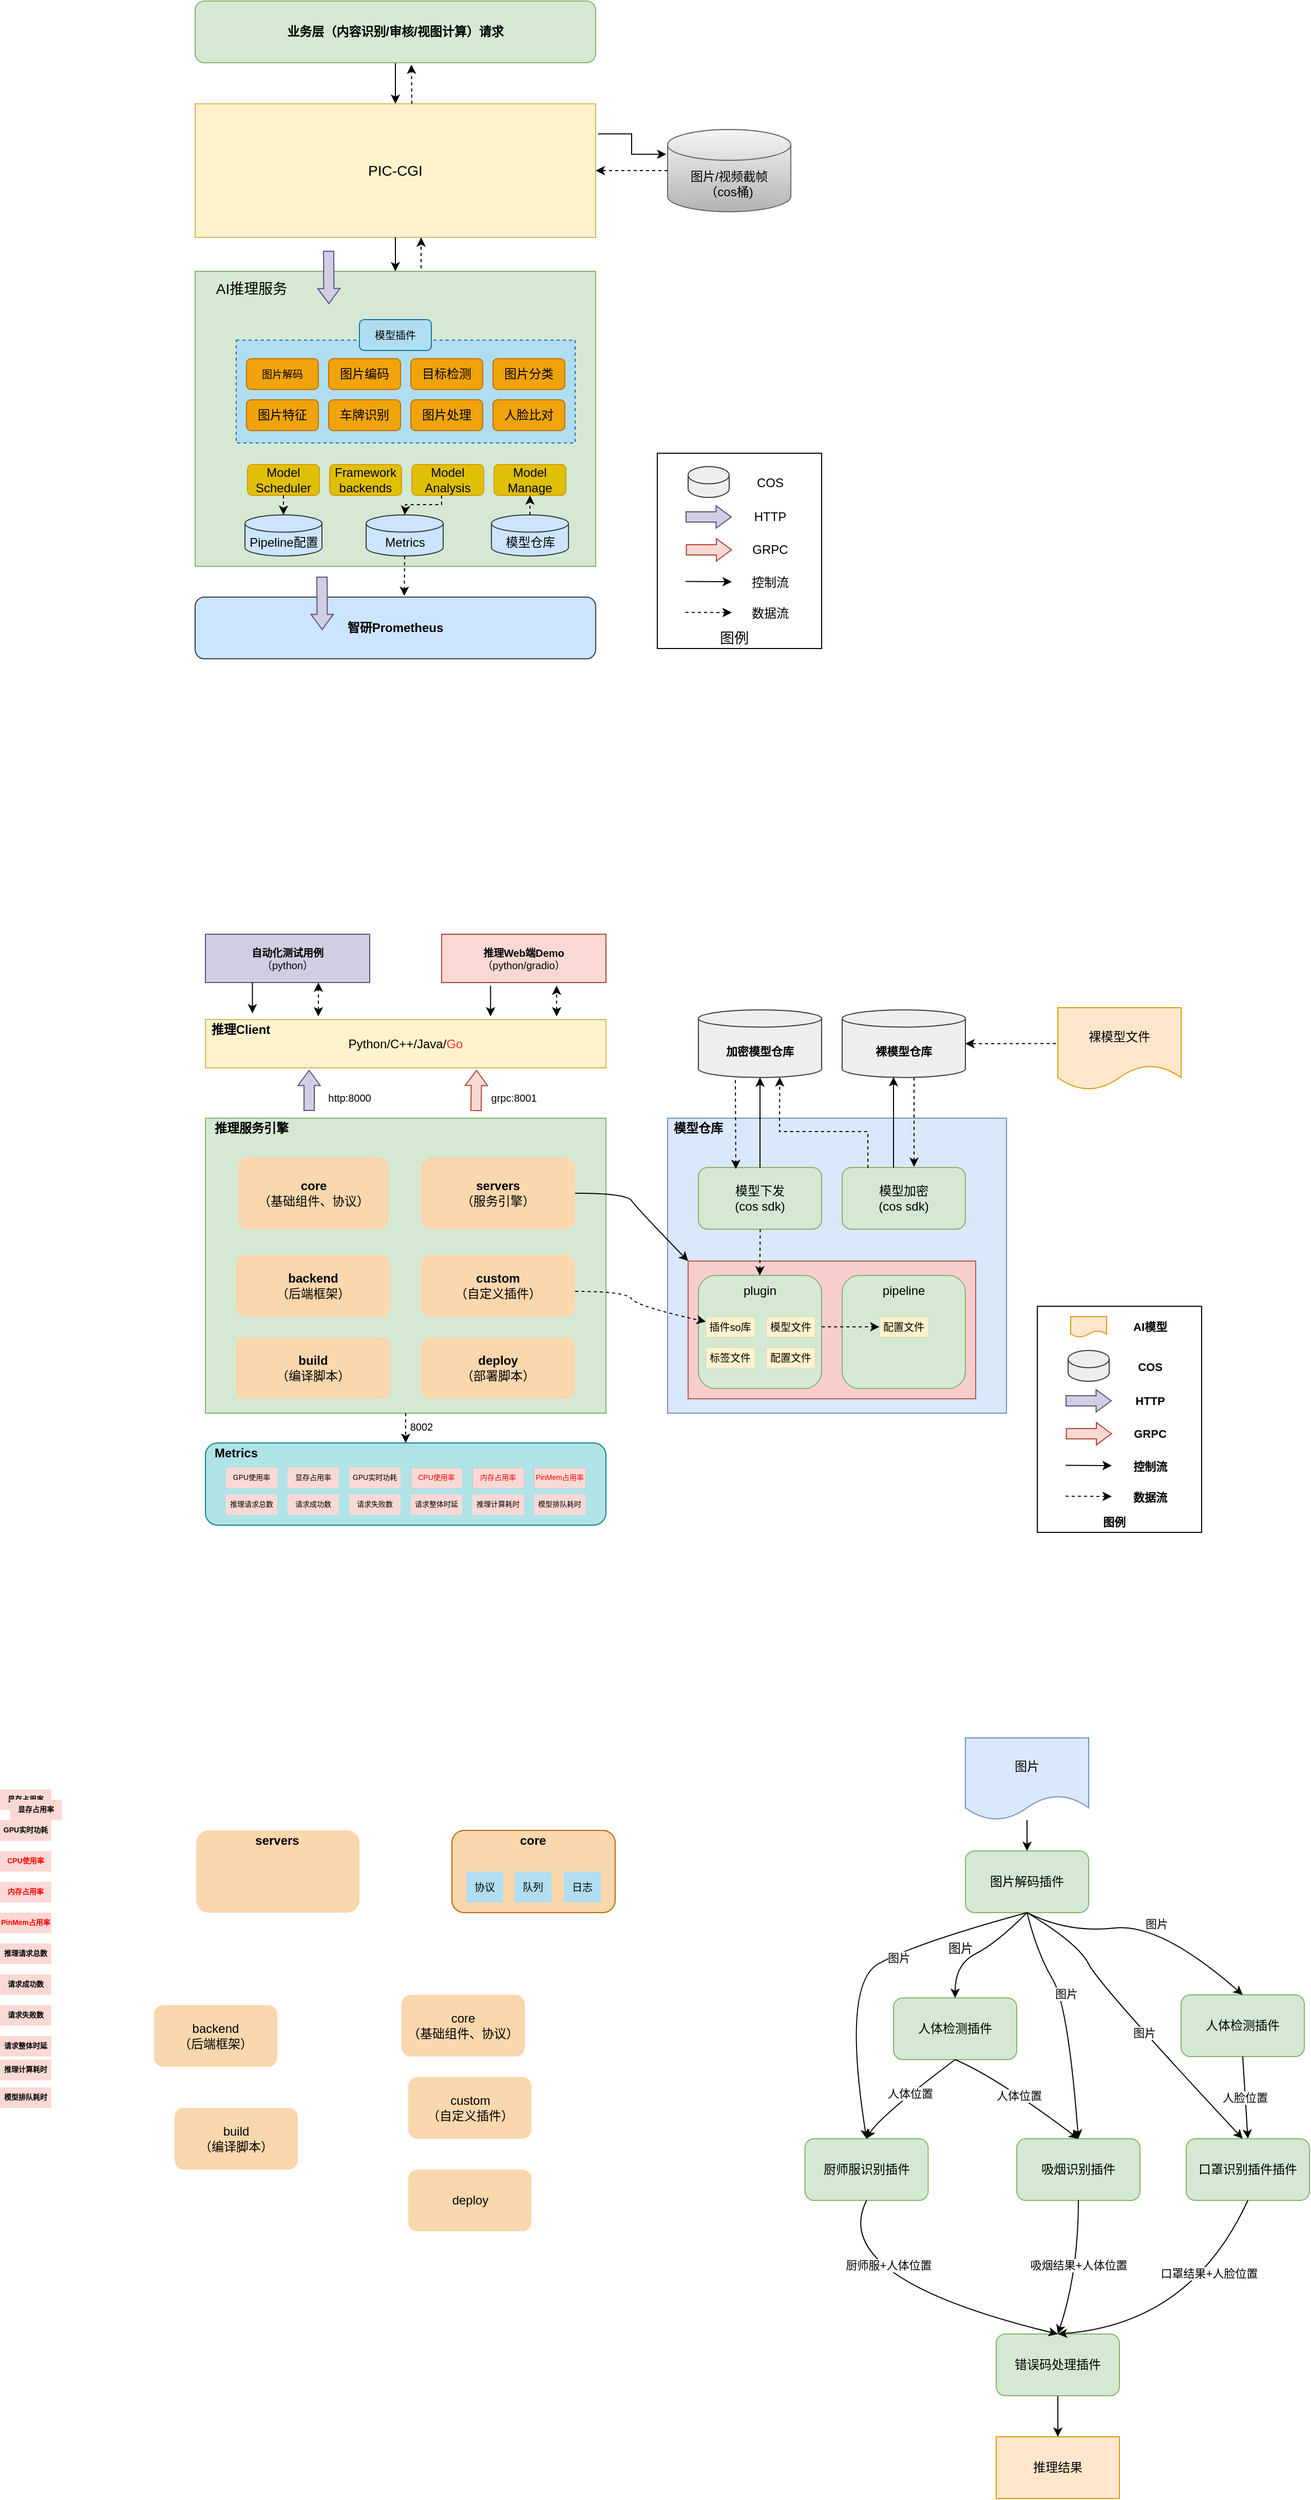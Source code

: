 <mxfile version="26.0.11">
  <diagram id="yvUyb9_Yjom-hSUSaHzK" name="Page-1">
    <mxGraphModel dx="1728" dy="954" grid="1" gridSize="10" guides="1" tooltips="1" connect="1" arrows="1" fold="1" page="1" pageScale="1" pageWidth="850" pageHeight="1100" math="0" shadow="0">
      <root>
        <mxCell id="0" />
        <mxCell id="1" parent="0" />
        <mxCell id="vIj0ayznzQ2Hyw27erG9-20" value="" style="rounded=0;whiteSpace=wrap;html=1;fillColor=#dae8fc;strokeColor=#6c8ebf;" vertex="1" parent="1">
          <mxGeometry x="650" y="1377" width="330" height="287" as="geometry" />
        </mxCell>
        <mxCell id="vIj0ayznzQ2Hyw27erG9-158" value="" style="rounded=0;whiteSpace=wrap;html=1;fillColor=#f8cecc;strokeColor=#b85450;" vertex="1" parent="1">
          <mxGeometry x="670" y="1516" width="280" height="134" as="geometry" />
        </mxCell>
        <mxCell id="qv2Fv-azI1-X_JU1ZbXW-3" value="" style="edgeStyle=orthogonalEdgeStyle;rounded=0;orthogonalLoop=1;jettySize=auto;html=1;" parent="1" source="qv2Fv-azI1-X_JU1ZbXW-1" target="qv2Fv-azI1-X_JU1ZbXW-2" edge="1">
          <mxGeometry relative="1" as="geometry" />
        </mxCell>
        <mxCell id="qv2Fv-azI1-X_JU1ZbXW-1" value="&lt;b&gt;业务层（内容识别/审核/视图计算）请求&lt;/b&gt;" style="rounded=1;whiteSpace=wrap;html=1;fillColor=#d5e8d4;strokeColor=#82b366;" parent="1" vertex="1">
          <mxGeometry x="190" y="290" width="390" height="60" as="geometry" />
        </mxCell>
        <mxCell id="qv2Fv-azI1-X_JU1ZbXW-2" value="&lt;font style=&quot;font-size: 14px;&quot;&gt;PIC-CGI&lt;/font&gt;" style="rounded=0;whiteSpace=wrap;html=1;fillColor=#fff2cc;strokeColor=#d6b656;gradientColor=none;" parent="1" vertex="1">
          <mxGeometry x="190" y="390" width="390" height="130" as="geometry" />
        </mxCell>
        <mxCell id="qv2Fv-azI1-X_JU1ZbXW-4" value="图片/视频截帧&lt;br&gt;（cos桶)" style="shape=cylinder3;whiteSpace=wrap;html=1;boundedLbl=1;backgroundOutline=1;size=15;fillColor=#f5f5f5;strokeColor=#666666;gradientColor=#b3b3b3;" parent="1" vertex="1">
          <mxGeometry x="650" y="415" width="120" height="80" as="geometry" />
        </mxCell>
        <mxCell id="qv2Fv-azI1-X_JU1ZbXW-6" style="edgeStyle=orthogonalEdgeStyle;rounded=0;orthogonalLoop=1;jettySize=auto;html=1;entryX=1;entryY=0.5;entryDx=0;entryDy=0;exitX=0;exitY=0.5;exitDx=0;exitDy=0;exitPerimeter=0;dashed=1;" parent="1" source="qv2Fv-azI1-X_JU1ZbXW-4" target="qv2Fv-azI1-X_JU1ZbXW-2" edge="1">
          <mxGeometry relative="1" as="geometry">
            <mxPoint x="664" y="360" as="sourcePoint" />
          </mxGeometry>
        </mxCell>
        <mxCell id="qv2Fv-azI1-X_JU1ZbXW-7" value="" style="rounded=0;whiteSpace=wrap;html=1;fillColor=#d5e8d4;strokeColor=#82b366;" parent="1" vertex="1">
          <mxGeometry x="190" y="553" width="390" height="287" as="geometry" />
        </mxCell>
        <mxCell id="qv2Fv-azI1-X_JU1ZbXW-8" value="&lt;font style=&quot;font-size: 14px;&quot;&gt;AI推理服务&lt;/font&gt;" style="text;strokeColor=none;align=center;fillColor=none;html=1;verticalAlign=middle;whiteSpace=wrap;rounded=0;" parent="1" vertex="1">
          <mxGeometry x="200" y="550" width="90" height="40" as="geometry" />
        </mxCell>
        <mxCell id="qv2Fv-azI1-X_JU1ZbXW-9" value="" style="rounded=0;whiteSpace=wrap;html=1;fillColor=#b1ddf0;strokeColor=#10739e;dashed=1;" parent="1" vertex="1">
          <mxGeometry x="230" y="620" width="330" height="100" as="geometry" />
        </mxCell>
        <mxCell id="qv2Fv-azI1-X_JU1ZbXW-10" value="&lt;font style=&quot;font-size: 10px;&quot;&gt;图片解码&lt;/font&gt;" style="rounded=1;whiteSpace=wrap;html=1;fillColor=#f0a30a;strokeColor=#BD7000;fontColor=#000000;" parent="1" vertex="1">
          <mxGeometry x="240" y="638" width="70" height="30" as="geometry" />
        </mxCell>
        <mxCell id="qv2Fv-azI1-X_JU1ZbXW-12" value="图片编码" style="rounded=1;whiteSpace=wrap;html=1;fillColor=#f0a30a;strokeColor=#BD7000;fontColor=#000000;" parent="1" vertex="1">
          <mxGeometry x="320" y="638" width="70" height="30" as="geometry" />
        </mxCell>
        <mxCell id="qv2Fv-azI1-X_JU1ZbXW-13" value="目标检测" style="rounded=1;whiteSpace=wrap;html=1;fillColor=#f0a30a;strokeColor=#BD7000;fontColor=#000000;" parent="1" vertex="1">
          <mxGeometry x="400" y="638" width="70" height="30" as="geometry" />
        </mxCell>
        <mxCell id="qv2Fv-azI1-X_JU1ZbXW-14" value="图片分类" style="rounded=1;whiteSpace=wrap;html=1;fillColor=#f0a30a;strokeColor=#BD7000;fontColor=#000000;" parent="1" vertex="1">
          <mxGeometry x="480" y="638" width="70" height="30" as="geometry" />
        </mxCell>
        <mxCell id="qv2Fv-azI1-X_JU1ZbXW-15" value="图片特征" style="rounded=1;whiteSpace=wrap;html=1;fillColor=#f0a30a;strokeColor=#BD7000;fontColor=#000000;" parent="1" vertex="1">
          <mxGeometry x="240" y="678" width="70" height="30" as="geometry" />
        </mxCell>
        <mxCell id="qv2Fv-azI1-X_JU1ZbXW-16" value="车牌识别" style="rounded=1;whiteSpace=wrap;html=1;fillColor=#f0a30a;strokeColor=#BD7000;fontColor=#000000;" parent="1" vertex="1">
          <mxGeometry x="320" y="678" width="70" height="30" as="geometry" />
        </mxCell>
        <mxCell id="qv2Fv-azI1-X_JU1ZbXW-17" value="图片处理" style="rounded=1;whiteSpace=wrap;html=1;fillColor=#f0a30a;strokeColor=#BD7000;fontColor=#000000;" parent="1" vertex="1">
          <mxGeometry x="400" y="678" width="70" height="30" as="geometry" />
        </mxCell>
        <mxCell id="qv2Fv-azI1-X_JU1ZbXW-18" value="人脸比对" style="rounded=1;whiteSpace=wrap;html=1;fillColor=#f0a30a;strokeColor=#BD7000;fontColor=#000000;" parent="1" vertex="1">
          <mxGeometry x="480" y="678" width="70" height="30" as="geometry" />
        </mxCell>
        <mxCell id="qv2Fv-azI1-X_JU1ZbXW-19" value="&lt;font style=&quot;font-size: 10px;&quot;&gt;模型插件&lt;/font&gt;" style="rounded=1;whiteSpace=wrap;html=1;fillColor=#b1ddf0;strokeColor=#10739e;" parent="1" vertex="1">
          <mxGeometry x="350" y="600" width="70" height="30" as="geometry" />
        </mxCell>
        <mxCell id="qv2Fv-azI1-X_JU1ZbXW-20" value="Model&lt;br&gt;Scheduler" style="rounded=1;whiteSpace=wrap;html=1;fillColor=#DFC006;strokeColor=#d79b00;gradientColor=none;" parent="1" vertex="1">
          <mxGeometry x="241" y="741" width="70" height="30" as="geometry" />
        </mxCell>
        <mxCell id="qv2Fv-azI1-X_JU1ZbXW-22" value="" style="edgeStyle=orthogonalEdgeStyle;rounded=0;orthogonalLoop=1;jettySize=auto;html=1;entryX=0.5;entryY=0;entryDx=0;entryDy=0;exitX=0.5;exitY=1;exitDx=0;exitDy=0;" parent="1" source="qv2Fv-azI1-X_JU1ZbXW-2" target="qv2Fv-azI1-X_JU1ZbXW-7" edge="1">
          <mxGeometry relative="1" as="geometry">
            <mxPoint x="380" y="530" as="sourcePoint" />
            <mxPoint x="395" y="290" as="targetPoint" />
            <Array as="points">
              <mxPoint x="385" y="540" />
              <mxPoint x="385" y="540" />
            </Array>
          </mxGeometry>
        </mxCell>
        <mxCell id="qv2Fv-azI1-X_JU1ZbXW-24" value="" style="rounded=0;whiteSpace=wrap;html=1;" parent="1" vertex="1">
          <mxGeometry x="640" y="730" width="160" height="190" as="geometry" />
        </mxCell>
        <mxCell id="qv2Fv-azI1-X_JU1ZbXW-25" value="&lt;font style=&quot;font-size: 14px;&quot;&gt;图例&lt;/font&gt;" style="text;strokeColor=none;align=center;fillColor=none;html=1;verticalAlign=middle;whiteSpace=wrap;rounded=0;" parent="1" vertex="1">
          <mxGeometry x="670" y="890" width="90" height="40" as="geometry" />
        </mxCell>
        <mxCell id="qv2Fv-azI1-X_JU1ZbXW-26" value="" style="shape=cylinder3;whiteSpace=wrap;html=1;boundedLbl=1;backgroundOutline=1;size=8.375;fillColor=#eeeeee;strokeColor=#36393d;" parent="1" vertex="1">
          <mxGeometry x="670" y="743" width="40" height="30" as="geometry" />
        </mxCell>
        <mxCell id="qv2Fv-azI1-X_JU1ZbXW-27" value="&lt;font style=&quot;font-size: 12px;&quot;&gt;COS&lt;/font&gt;" style="text;strokeColor=none;align=center;fillColor=none;html=1;verticalAlign=middle;whiteSpace=wrap;rounded=0;" parent="1" vertex="1">
          <mxGeometry x="720" y="743" width="60" height="32" as="geometry" />
        </mxCell>
        <mxCell id="qv2Fv-azI1-X_JU1ZbXW-28" value="" style="shape=flexArrow;endArrow=classic;html=1;rounded=0;endWidth=10.75;endSize=4.582;fillColor=#d0cee2;strokeColor=#56517e;" parent="1" edge="1">
          <mxGeometry width="50" height="50" relative="1" as="geometry">
            <mxPoint x="667.5" y="792" as="sourcePoint" />
            <mxPoint x="712.5" y="792" as="targetPoint" />
          </mxGeometry>
        </mxCell>
        <mxCell id="qv2Fv-azI1-X_JU1ZbXW-29" value="&lt;font style=&quot;font-size: 12px;&quot;&gt;HTTP&lt;/font&gt;" style="text;strokeColor=none;align=center;fillColor=none;html=1;verticalAlign=middle;whiteSpace=wrap;rounded=0;" parent="1" vertex="1">
          <mxGeometry x="720" y="776" width="60" height="32" as="geometry" />
        </mxCell>
        <mxCell id="qv2Fv-azI1-X_JU1ZbXW-30" value="" style="shape=flexArrow;endArrow=classic;html=1;rounded=0;endWidth=10.75;endSize=4.582;fillColor=#fad9d5;strokeColor=#ae4132;" parent="1" edge="1">
          <mxGeometry width="50" height="50" relative="1" as="geometry">
            <mxPoint x="667.75" y="824" as="sourcePoint" />
            <mxPoint x="712.75" y="824" as="targetPoint" />
          </mxGeometry>
        </mxCell>
        <mxCell id="qv2Fv-azI1-X_JU1ZbXW-31" value="&lt;font style=&quot;font-size: 12px;&quot;&gt;GRPC&lt;/font&gt;" style="text;strokeColor=none;align=center;fillColor=none;html=1;verticalAlign=middle;whiteSpace=wrap;rounded=0;" parent="1" vertex="1">
          <mxGeometry x="720.25" y="808" width="60" height="32" as="geometry" />
        </mxCell>
        <mxCell id="qv2Fv-azI1-X_JU1ZbXW-32" value="" style="endArrow=classic;html=1;rounded=0;" parent="1" edge="1">
          <mxGeometry width="50" height="50" relative="1" as="geometry">
            <mxPoint x="667.5" y="854.81" as="sourcePoint" />
            <mxPoint x="712.5" y="855" as="targetPoint" />
          </mxGeometry>
        </mxCell>
        <mxCell id="qv2Fv-azI1-X_JU1ZbXW-33" value="控制流" style="text;strokeColor=none;align=center;fillColor=none;html=1;verticalAlign=middle;whiteSpace=wrap;rounded=0;" parent="1" vertex="1">
          <mxGeometry x="720.25" y="840" width="60" height="32" as="geometry" />
        </mxCell>
        <mxCell id="qv2Fv-azI1-X_JU1ZbXW-34" value="" style="endArrow=classic;html=1;rounded=0;dashed=1;" parent="1" edge="1">
          <mxGeometry width="50" height="50" relative="1" as="geometry">
            <mxPoint x="667.5" y="884.81" as="sourcePoint" />
            <mxPoint x="712.5" y="885" as="targetPoint" />
          </mxGeometry>
        </mxCell>
        <mxCell id="qv2Fv-azI1-X_JU1ZbXW-35" value="数据流" style="text;strokeColor=none;align=center;fillColor=none;html=1;verticalAlign=middle;whiteSpace=wrap;rounded=0;" parent="1" vertex="1">
          <mxGeometry x="720.25" y="870" width="60" height="32" as="geometry" />
        </mxCell>
        <mxCell id="qv2Fv-azI1-X_JU1ZbXW-36" value="" style="shape=flexArrow;endArrow=classic;html=1;rounded=0;endWidth=10.75;endSize=4.582;fillColor=#d0cee2;strokeColor=#56517e;" parent="1" edge="1">
          <mxGeometry width="50" height="50" relative="1" as="geometry">
            <mxPoint x="320" y="533" as="sourcePoint" />
            <mxPoint x="320.23" y="584.92" as="targetPoint" />
          </mxGeometry>
        </mxCell>
        <mxCell id="qv2Fv-azI1-X_JU1ZbXW-37" value="Framework&lt;br&gt;backends" style="rounded=1;whiteSpace=wrap;html=1;fillColor=#DFC006;strokeColor=#d79b00;gradientColor=none;" parent="1" vertex="1">
          <mxGeometry x="321" y="741" width="70" height="30" as="geometry" />
        </mxCell>
        <mxCell id="qv2Fv-azI1-X_JU1ZbXW-38" value="Model Analysis" style="rounded=1;whiteSpace=wrap;html=1;fillColor=#DFC006;strokeColor=#d79b00;gradientColor=none;" parent="1" vertex="1">
          <mxGeometry x="401" y="741" width="70" height="30" as="geometry" />
        </mxCell>
        <mxCell id="qv2Fv-azI1-X_JU1ZbXW-39" value="Model Manage" style="rounded=1;whiteSpace=wrap;html=1;fillColor=#DFC006;strokeColor=#d79b00;gradientColor=none;" parent="1" vertex="1">
          <mxGeometry x="481" y="741" width="70" height="30" as="geometry" />
        </mxCell>
        <mxCell id="qv2Fv-azI1-X_JU1ZbXW-40" value="" style="endArrow=classic;html=1;rounded=0;dashed=1;" parent="1" edge="1">
          <mxGeometry width="50" height="50" relative="1" as="geometry">
            <mxPoint x="410" y="550" as="sourcePoint" />
            <mxPoint x="410" y="520" as="targetPoint" />
          </mxGeometry>
        </mxCell>
        <mxCell id="qv2Fv-azI1-X_JU1ZbXW-42" value="" style="edgeStyle=orthogonalEdgeStyle;rounded=0;orthogonalLoop=1;jettySize=auto;html=1;exitX=1.006;exitY=0.225;exitDx=0;exitDy=0;exitPerimeter=0;entryX=-0.01;entryY=0.301;entryDx=0;entryDy=0;entryPerimeter=0;" parent="1" source="qv2Fv-azI1-X_JU1ZbXW-2" target="qv2Fv-azI1-X_JU1ZbXW-4" edge="1">
          <mxGeometry relative="1" as="geometry">
            <mxPoint x="680" y="250" as="sourcePoint" />
            <mxPoint x="680" y="320" as="targetPoint" />
          </mxGeometry>
        </mxCell>
        <mxCell id="qv2Fv-azI1-X_JU1ZbXW-44" value="" style="endArrow=classic;html=1;rounded=0;dashed=1;entryX=0.54;entryY=1.031;entryDx=0;entryDy=0;entryPerimeter=0;" parent="1" target="qv2Fv-azI1-X_JU1ZbXW-1" edge="1">
          <mxGeometry width="50" height="50" relative="1" as="geometry">
            <mxPoint x="401" y="390" as="sourcePoint" />
            <mxPoint x="401" y="360" as="targetPoint" />
          </mxGeometry>
        </mxCell>
        <mxCell id="qv2Fv-azI1-X_JU1ZbXW-45" value="Pipeline配置" style="shape=cylinder3;whiteSpace=wrap;html=1;boundedLbl=1;backgroundOutline=1;size=8.4;fillColor=#cce5ff;strokeColor=#36393d;" parent="1" vertex="1">
          <mxGeometry x="238.5" y="790" width="75" height="40" as="geometry" />
        </mxCell>
        <mxCell id="qv2Fv-azI1-X_JU1ZbXW-46" value="Metrics" style="shape=cylinder3;whiteSpace=wrap;html=1;boundedLbl=1;backgroundOutline=1;size=8.4;fillColor=#cce5ff;strokeColor=#36393d;" parent="1" vertex="1">
          <mxGeometry x="356.5" y="790" width="75" height="40" as="geometry" />
        </mxCell>
        <mxCell id="qv2Fv-azI1-X_JU1ZbXW-47" value="模型仓库" style="shape=cylinder3;whiteSpace=wrap;html=1;boundedLbl=1;backgroundOutline=1;size=8.4;fillColor=#cce5ff;strokeColor=#36393d;" parent="1" vertex="1">
          <mxGeometry x="478.5" y="790" width="75" height="40" as="geometry" />
        </mxCell>
        <mxCell id="qv2Fv-azI1-X_JU1ZbXW-48" value="&lt;b&gt;智研Prometheus&lt;/b&gt;" style="rounded=1;whiteSpace=wrap;html=1;fillColor=#cce5ff;strokeColor=#36393d;" parent="1" vertex="1">
          <mxGeometry x="190" y="870" width="390" height="60" as="geometry" />
        </mxCell>
        <mxCell id="qv2Fv-azI1-X_JU1ZbXW-49" value="" style="endArrow=classic;html=1;rounded=0;dashed=1;exitX=0.5;exitY=1;exitDx=0;exitDy=0;entryX=0.5;entryY=0;entryDx=0;entryDy=0;entryPerimeter=0;" parent="1" source="qv2Fv-azI1-X_JU1ZbXW-20" target="qv2Fv-azI1-X_JU1ZbXW-45" edge="1">
          <mxGeometry width="50" height="50" relative="1" as="geometry">
            <mxPoint x="268.5" y="789.2" as="sourcePoint" />
            <mxPoint x="313.5" y="789.39" as="targetPoint" />
          </mxGeometry>
        </mxCell>
        <mxCell id="qv2Fv-azI1-X_JU1ZbXW-50" value="" style="endArrow=classic;html=1;rounded=0;dashed=1;entryX=0.5;entryY=0;entryDx=0;entryDy=0;entryPerimeter=0;exitX=0.413;exitY=1.006;exitDx=0;exitDy=0;exitPerimeter=0;" parent="1" source="qv2Fv-azI1-X_JU1ZbXW-38" target="qv2Fv-azI1-X_JU1ZbXW-46" edge="1">
          <mxGeometry width="50" height="50" relative="1" as="geometry">
            <mxPoint x="432.5" y="771" as="sourcePoint" />
            <mxPoint x="477.5" y="771.19" as="targetPoint" />
            <Array as="points">
              <mxPoint x="430" y="780" />
              <mxPoint x="395" y="780" />
            </Array>
          </mxGeometry>
        </mxCell>
        <mxCell id="qv2Fv-azI1-X_JU1ZbXW-51" value="" style="endArrow=classic;html=1;rounded=0;dashed=1;entryX=0.5;entryY=1;entryDx=0;entryDy=0;exitX=0.5;exitY=0;exitDx=0;exitDy=0;exitPerimeter=0;" parent="1" source="qv2Fv-azI1-X_JU1ZbXW-47" target="qv2Fv-azI1-X_JU1ZbXW-39" edge="1">
          <mxGeometry width="50" height="50" relative="1" as="geometry">
            <mxPoint x="520" y="790" as="sourcePoint" />
            <mxPoint x="565" y="790.19" as="targetPoint" />
          </mxGeometry>
        </mxCell>
        <mxCell id="qv2Fv-azI1-X_JU1ZbXW-52" value="" style="endArrow=classic;html=1;rounded=0;dashed=1;entryX=0.522;entryY=-0.02;entryDx=0;entryDy=0;entryPerimeter=0;exitX=0.5;exitY=1;exitDx=0;exitDy=0;exitPerimeter=0;" parent="1" source="qv2Fv-azI1-X_JU1ZbXW-46" target="qv2Fv-azI1-X_JU1ZbXW-48" edge="1">
          <mxGeometry width="50" height="50" relative="1" as="geometry">
            <mxPoint x="400" y="839.05" as="sourcePoint" />
            <mxPoint x="445" y="839.24" as="targetPoint" />
          </mxGeometry>
        </mxCell>
        <mxCell id="qv2Fv-azI1-X_JU1ZbXW-56" value="" style="shape=flexArrow;endArrow=classic;html=1;rounded=0;endWidth=10.75;endSize=4.582;fillColor=#d0cee2;strokeColor=#56517e;" parent="1" edge="1">
          <mxGeometry width="50" height="50" relative="1" as="geometry">
            <mxPoint x="313.5" y="850.08" as="sourcePoint" />
            <mxPoint x="313.73" y="902" as="targetPoint" />
          </mxGeometry>
        </mxCell>
        <mxCell id="vIj0ayznzQ2Hyw27erG9-16" value="" style="rounded=0;whiteSpace=wrap;html=1;fillColor=#d5e8d4;strokeColor=#82b366;" vertex="1" parent="1">
          <mxGeometry x="200" y="1377" width="390" height="287" as="geometry" />
        </mxCell>
        <mxCell id="vIj0ayznzQ2Hyw27erG9-19" value="&lt;b&gt;推理服务引擎&lt;/b&gt;" style="rounded=0;whiteSpace=wrap;html=1;fillColor=none;strokeColor=none;" vertex="1" parent="1">
          <mxGeometry x="200" y="1377" width="90" height="20" as="geometry" />
        </mxCell>
        <mxCell id="vIj0ayznzQ2Hyw27erG9-21" value="&lt;b&gt;模型仓库&lt;/b&gt;" style="rounded=0;whiteSpace=wrap;html=1;fillColor=none;strokeColor=none;" vertex="1" parent="1">
          <mxGeometry x="650" y="1377" width="60" height="20" as="geometry" />
        </mxCell>
        <mxCell id="vIj0ayznzQ2Hyw27erG9-22" value="" style="shape=flexArrow;endArrow=classic;html=1;rounded=0;endWidth=10.75;endSize=4.582;fillColor=#d0cee2;strokeColor=#56517e;fontFamily=Helvetica;fontStyle=1;fontSize=11;" edge="1" parent="1">
          <mxGeometry width="50" height="50" relative="1" as="geometry">
            <mxPoint x="301" y="1370" as="sourcePoint" />
            <mxPoint x="301" y="1330" as="targetPoint" />
          </mxGeometry>
        </mxCell>
        <mxCell id="vIj0ayznzQ2Hyw27erG9-27" value="http:8000" style="edgeLabel;html=1;align=center;verticalAlign=middle;resizable=0;points=[];fontSize=10;" vertex="1" connectable="0" parent="vIj0ayznzQ2Hyw27erG9-22">
          <mxGeometry x="-0.386" y="-1" relative="1" as="geometry">
            <mxPoint x="38" y="-1" as="offset" />
          </mxGeometry>
        </mxCell>
        <mxCell id="vIj0ayznzQ2Hyw27erG9-24" value="" style="shape=flexArrow;endArrow=classic;html=1;rounded=0;endWidth=10.75;endSize=4.582;fillColor=#fad9d5;strokeColor=#ae4132;fontFamily=Helvetica;fontStyle=1;fontSize=11;" edge="1" parent="1">
          <mxGeometry width="50" height="50" relative="1" as="geometry">
            <mxPoint x="463.5" y="1370" as="sourcePoint" />
            <mxPoint x="464" y="1330" as="targetPoint" />
          </mxGeometry>
        </mxCell>
        <mxCell id="vIj0ayznzQ2Hyw27erG9-28" value="grpc:8001" style="edgeLabel;html=1;align=center;verticalAlign=middle;resizable=0;points=[];fontSize=10;" vertex="1" connectable="0" parent="vIj0ayznzQ2Hyw27erG9-24">
          <mxGeometry x="-0.1" y="-1" relative="1" as="geometry">
            <mxPoint x="35" y="5" as="offset" />
          </mxGeometry>
        </mxCell>
        <mxCell id="vIj0ayznzQ2Hyw27erG9-30" value="&lt;b&gt;自动化测试用例&lt;/b&gt;&lt;br&gt;（python）" style="rounded=0;whiteSpace=wrap;html=1;fillColor=#d0cee2;strokeColor=#56517e;fontSize=10;" vertex="1" parent="1">
          <mxGeometry x="200" y="1198" width="160" height="47" as="geometry" />
        </mxCell>
        <mxCell id="vIj0ayznzQ2Hyw27erG9-31" value="&lt;b&gt;推理Web端Demo&lt;/b&gt;&lt;br&gt;（python/gradio）" style="rounded=0;whiteSpace=wrap;html=1;fillColor=#fad9d5;strokeColor=#ae4132;fontSize=10;" vertex="1" parent="1">
          <mxGeometry x="430" y="1198" width="160" height="47" as="geometry" />
        </mxCell>
        <mxCell id="vIj0ayznzQ2Hyw27erG9-32" value="" style="endArrow=classic;html=1;rounded=0;fontFamily=Helvetica;fontStyle=1;fontSize=10;" edge="1" parent="1">
          <mxGeometry width="50" height="50" relative="1" as="geometry">
            <mxPoint x="245.77" y="1245" as="sourcePoint" />
            <mxPoint x="245.77" y="1275" as="targetPoint" />
          </mxGeometry>
        </mxCell>
        <mxCell id="vIj0ayznzQ2Hyw27erG9-33" value="" style="endArrow=classic;html=1;rounded=0;dashed=1;fontFamily=Helvetica;fontStyle=1;fontSize=10;startArrow=classic;startFill=1;" edge="1" parent="1">
          <mxGeometry width="50" height="50" relative="1" as="geometry">
            <mxPoint x="310" y="1278" as="sourcePoint" />
            <mxPoint x="310" y="1245" as="targetPoint" />
          </mxGeometry>
        </mxCell>
        <mxCell id="vIj0ayznzQ2Hyw27erG9-35" value="" style="group" vertex="1" connectable="0" parent="1">
          <mxGeometry x="200" y="1281" width="390" height="47" as="geometry" />
        </mxCell>
        <mxCell id="vIj0ayznzQ2Hyw27erG9-25" value="Python/C++/Java/&lt;font style=&quot;color: rgb(255, 51, 51);&quot;&gt;Go&lt;/font&gt;" style="rounded=0;whiteSpace=wrap;html=1;fillColor=#fff2cc;strokeColor=#d6b656;" vertex="1" parent="vIj0ayznzQ2Hyw27erG9-35">
          <mxGeometry width="390" height="47" as="geometry" />
        </mxCell>
        <mxCell id="vIj0ayznzQ2Hyw27erG9-29" value="&lt;b&gt;推理Client&lt;/b&gt;" style="rounded=0;whiteSpace=wrap;html=1;fillColor=none;strokeColor=none;" vertex="1" parent="vIj0ayznzQ2Hyw27erG9-35">
          <mxGeometry width="69" height="20" as="geometry" />
        </mxCell>
        <mxCell id="vIj0ayznzQ2Hyw27erG9-36" value="" style="endArrow=classic;html=1;rounded=0;fontFamily=Helvetica;fontStyle=1;fontSize=10;" edge="1" parent="1">
          <mxGeometry width="50" height="50" relative="1" as="geometry">
            <mxPoint x="477.65" y="1248" as="sourcePoint" />
            <mxPoint x="477.65" y="1278" as="targetPoint" />
          </mxGeometry>
        </mxCell>
        <mxCell id="vIj0ayznzQ2Hyw27erG9-37" value="" style="endArrow=classic;html=1;rounded=0;dashed=1;fontFamily=Helvetica;fontStyle=1;fontSize=10;startArrow=classic;startFill=1;" edge="1" parent="1">
          <mxGeometry width="50" height="50" relative="1" as="geometry">
            <mxPoint x="542" y="1278" as="sourcePoint" />
            <mxPoint x="541.88" y="1248" as="targetPoint" />
          </mxGeometry>
        </mxCell>
        <mxCell id="vIj0ayznzQ2Hyw27erG9-38" value="" style="endArrow=classic;html=1;rounded=0;dashed=1;fontFamily=Helvetica;fontStyle=1;fontSize=11;exitX=0.5;exitY=1;exitDx=0;exitDy=0;entryX=0.5;entryY=0;entryDx=0;entryDy=0;" edge="1" parent="1" source="vIj0ayznzQ2Hyw27erG9-16" target="vIj0ayznzQ2Hyw27erG9-18">
          <mxGeometry width="50" height="50" relative="1" as="geometry">
            <mxPoint x="399.38" y="1664" as="sourcePoint" />
            <mxPoint x="399.6" y="1687" as="targetPoint" />
          </mxGeometry>
        </mxCell>
        <mxCell id="vIj0ayznzQ2Hyw27erG9-39" value="8002" style="edgeLabel;html=1;align=center;verticalAlign=middle;resizable=0;points=[];fontSize=10;" vertex="1" connectable="0" parent="vIj0ayznzQ2Hyw27erG9-38">
          <mxGeometry x="-0.229" relative="1" as="geometry">
            <mxPoint x="15" y="2" as="offset" />
          </mxGeometry>
        </mxCell>
        <mxCell id="vIj0ayznzQ2Hyw27erG9-41" value="" style="group" vertex="1" connectable="0" parent="1">
          <mxGeometry x="200" y="1693" width="390" height="90" as="geometry" />
        </mxCell>
        <mxCell id="vIj0ayznzQ2Hyw27erG9-18" value="" style="rounded=1;whiteSpace=wrap;html=1;fillColor=#b0e3e6;strokeColor=#0e8088;" vertex="1" parent="vIj0ayznzQ2Hyw27erG9-41">
          <mxGeometry width="390" height="80" as="geometry" />
        </mxCell>
        <mxCell id="vIj0ayznzQ2Hyw27erG9-40" value="&lt;b&gt;Metrics&lt;/b&gt;" style="rounded=0;whiteSpace=wrap;html=1;fillColor=none;strokeColor=none;" vertex="1" parent="vIj0ayznzQ2Hyw27erG9-41">
          <mxGeometry width="60" height="20" as="geometry" />
        </mxCell>
        <mxCell id="vIj0ayznzQ2Hyw27erG9-42" value="&lt;font&gt;GPU使用率&lt;/font&gt;" style="rounded=0;whiteSpace=wrap;html=1;fillColor=#fad9d5;strokeColor=none;fontSize=7;fontStyle=0" vertex="1" parent="vIj0ayznzQ2Hyw27erG9-41">
          <mxGeometry x="20" y="24" width="50" height="20" as="geometry" />
        </mxCell>
        <mxCell id="vIj0ayznzQ2Hyw27erG9-71" value="&lt;font&gt;显存占用率&lt;/font&gt;" style="rounded=0;whiteSpace=wrap;html=1;fillColor=#fad9d5;strokeColor=none;fontSize=7;fontStyle=0" vertex="1" parent="vIj0ayznzQ2Hyw27erG9-41">
          <mxGeometry x="80" y="24" width="50" height="20" as="geometry" />
        </mxCell>
        <mxCell id="vIj0ayznzQ2Hyw27erG9-72" value="&lt;font&gt;GPU实时功耗&lt;/font&gt;" style="rounded=0;whiteSpace=wrap;html=1;fillColor=#fad9d5;strokeColor=none;fontSize=7;fontStyle=0" vertex="1" parent="vIj0ayznzQ2Hyw27erG9-41">
          <mxGeometry x="140" y="24" width="50" height="20" as="geometry" />
        </mxCell>
        <mxCell id="vIj0ayznzQ2Hyw27erG9-73" value="CPU使用率" style="rounded=0;whiteSpace=wrap;html=1;fillColor=#fad9d5;strokeColor=default;fontSize=7;labelBorderColor=none;fontColor=light-dark(#ff0000, #ededed);fontStyle=0;dashed=1;strokeWidth=0;" vertex="1" parent="vIj0ayznzQ2Hyw27erG9-41">
          <mxGeometry x="200" y="24" width="50" height="20" as="geometry" />
        </mxCell>
        <mxCell id="vIj0ayznzQ2Hyw27erG9-74" value="内存占用率" style="rounded=0;whiteSpace=wrap;html=1;fillColor=#fad9d5;strokeColor=default;fontSize=7;labelBorderColor=none;fontColor=light-dark(#ff0000, #ededed);fontStyle=0;dashed=1;strokeWidth=0;" vertex="1" parent="vIj0ayznzQ2Hyw27erG9-41">
          <mxGeometry x="260" y="24" width="50" height="20" as="geometry" />
        </mxCell>
        <mxCell id="vIj0ayznzQ2Hyw27erG9-75" value="PinMem占用率" style="rounded=0;whiteSpace=wrap;html=1;fillColor=#fad9d5;strokeColor=default;fontSize=7;labelBorderColor=none;fontColor=light-dark(#ff0000, #ededed);fontStyle=0;dashed=1;strokeWidth=0;" vertex="1" parent="vIj0ayznzQ2Hyw27erG9-41">
          <mxGeometry x="320" y="24" width="50" height="20" as="geometry" />
        </mxCell>
        <mxCell id="vIj0ayznzQ2Hyw27erG9-76" value="&lt;span&gt;推理请求总数&lt;/span&gt;" style="rounded=0;whiteSpace=wrap;html=1;fillColor=#fad9d5;strokeColor=none;fontSize=7;fontStyle=0" vertex="1" parent="vIj0ayznzQ2Hyw27erG9-41">
          <mxGeometry x="20" y="50" width="50" height="20" as="geometry" />
        </mxCell>
        <mxCell id="vIj0ayznzQ2Hyw27erG9-77" value="&lt;span&gt;请求成功数&lt;/span&gt;" style="rounded=0;whiteSpace=wrap;html=1;fillColor=#fad9d5;strokeColor=none;fontSize=7;fontStyle=0" vertex="1" parent="vIj0ayznzQ2Hyw27erG9-41">
          <mxGeometry x="80" y="50" width="50" height="20" as="geometry" />
        </mxCell>
        <mxCell id="vIj0ayznzQ2Hyw27erG9-78" value="&lt;span&gt;请求失败数&lt;/span&gt;" style="rounded=0;whiteSpace=wrap;html=1;fillColor=#fad9d5;strokeColor=none;fontSize=7;fontStyle=0" vertex="1" parent="vIj0ayznzQ2Hyw27erG9-41">
          <mxGeometry x="140" y="50" width="50" height="20" as="geometry" />
        </mxCell>
        <mxCell id="vIj0ayznzQ2Hyw27erG9-79" value="&lt;span&gt;请求整体时延&lt;/span&gt;" style="rounded=0;whiteSpace=wrap;html=1;fillColor=#fad9d5;strokeColor=none;fontSize=7;fontStyle=0" vertex="1" parent="vIj0ayznzQ2Hyw27erG9-41">
          <mxGeometry x="200" y="50" width="50" height="20" as="geometry" />
        </mxCell>
        <mxCell id="vIj0ayznzQ2Hyw27erG9-80" value="&lt;span&gt;推理计算耗时&lt;/span&gt;" style="rounded=0;whiteSpace=wrap;html=1;fillColor=#fad9d5;strokeColor=none;fontSize=7;fontStyle=0" vertex="1" parent="vIj0ayznzQ2Hyw27erG9-41">
          <mxGeometry x="260" y="50" width="50" height="20" as="geometry" />
        </mxCell>
        <mxCell id="vIj0ayznzQ2Hyw27erG9-81" value="&lt;span&gt;模型排队耗时&lt;/span&gt;" style="rounded=0;whiteSpace=wrap;html=1;fillColor=#fad9d5;strokeColor=none;fontSize=7;fontStyle=0" vertex="1" parent="vIj0ayznzQ2Hyw27erG9-41">
          <mxGeometry x="320" y="50" width="50" height="20" as="geometry" />
        </mxCell>
        <mxCell id="vIj0ayznzQ2Hyw27erG9-44" value="&lt;font&gt;显存占用率&lt;/font&gt;" style="rounded=0;whiteSpace=wrap;html=1;fillColor=#fad9d5;strokeColor=none;fontSize=7;fontStyle=1" vertex="1" parent="1">
          <mxGeometry y="2030" width="50" height="20" as="geometry" />
        </mxCell>
        <mxCell id="vIj0ayznzQ2Hyw27erG9-45" value="&lt;font&gt;GPU实时功耗&lt;/font&gt;" style="rounded=0;whiteSpace=wrap;html=1;fillColor=#fad9d5;strokeColor=none;fontSize=7;fontStyle=1" vertex="1" parent="1">
          <mxGeometry y="2060" width="50" height="20" as="geometry" />
        </mxCell>
        <mxCell id="vIj0ayznzQ2Hyw27erG9-46" value="&lt;span&gt;推理请求总数&lt;/span&gt;" style="rounded=0;whiteSpace=wrap;html=1;fillColor=#fad9d5;strokeColor=none;fontSize=7;fontStyle=1" vertex="1" parent="1">
          <mxGeometry y="2180" width="50" height="20" as="geometry" />
        </mxCell>
        <mxCell id="vIj0ayznzQ2Hyw27erG9-47" value="&lt;span&gt;请求成功数&lt;/span&gt;" style="rounded=0;whiteSpace=wrap;html=1;fillColor=#fad9d5;strokeColor=none;fontSize=7;fontStyle=1" vertex="1" parent="1">
          <mxGeometry y="2210" width="50" height="20" as="geometry" />
        </mxCell>
        <mxCell id="vIj0ayznzQ2Hyw27erG9-48" value="&lt;span&gt;请求失败数&lt;/span&gt;" style="rounded=0;whiteSpace=wrap;html=1;fillColor=#fad9d5;strokeColor=none;fontSize=7;fontStyle=1" vertex="1" parent="1">
          <mxGeometry y="2240" width="50" height="20" as="geometry" />
        </mxCell>
        <mxCell id="vIj0ayznzQ2Hyw27erG9-49" value="&lt;span&gt;请求整体时延&lt;/span&gt;" style="rounded=0;whiteSpace=wrap;html=1;fillColor=#fad9d5;strokeColor=none;fontSize=7;fontStyle=1" vertex="1" parent="1">
          <mxGeometry y="2270" width="50" height="20" as="geometry" />
        </mxCell>
        <mxCell id="vIj0ayznzQ2Hyw27erG9-50" value="&lt;span&gt;推理计算耗时&lt;/span&gt;" style="rounded=0;whiteSpace=wrap;html=1;fillColor=#fad9d5;strokeColor=none;fontSize=7;fontStyle=1" vertex="1" parent="1">
          <mxGeometry y="2293" width="50" height="20" as="geometry" />
        </mxCell>
        <mxCell id="vIj0ayznzQ2Hyw27erG9-62" value="&lt;span&gt;模型排队耗时&lt;/span&gt;" style="rounded=0;whiteSpace=wrap;html=1;fillColor=#fad9d5;strokeColor=none;fontSize=7;fontStyle=1" vertex="1" parent="1">
          <mxGeometry y="2320" width="50" height="20" as="geometry" />
        </mxCell>
        <mxCell id="vIj0ayznzQ2Hyw27erG9-63" value="CPU使用率" style="rounded=0;whiteSpace=wrap;html=1;fillColor=#fad9d5;strokeColor=none;fontSize=7;labelBorderColor=none;fontColor=light-dark(#ff0000, #ededed);fontStyle=1" vertex="1" parent="1">
          <mxGeometry y="2090" width="50" height="20" as="geometry" />
        </mxCell>
        <mxCell id="vIj0ayznzQ2Hyw27erG9-64" value="内存占用率" style="rounded=0;whiteSpace=wrap;html=1;fillColor=#fad9d5;strokeColor=none;fontSize=7;labelBorderColor=none;fontColor=light-dark(#ff0000, #ededed);fontStyle=1" vertex="1" parent="1">
          <mxGeometry y="2120" width="50" height="20" as="geometry" />
        </mxCell>
        <mxCell id="vIj0ayznzQ2Hyw27erG9-65" value="PinMem占用率" style="rounded=0;whiteSpace=wrap;html=1;fillColor=#fad9d5;strokeColor=none;fontSize=7;labelBorderColor=none;fontColor=light-dark(#ff0000, #ededed);fontStyle=1" vertex="1" parent="1">
          <mxGeometry y="2150" width="50" height="20" as="geometry" />
        </mxCell>
        <mxCell id="vIj0ayznzQ2Hyw27erG9-82" value="&lt;b&gt;servers&lt;/b&gt;&lt;br&gt;（服务引擎）" style="rounded=1;whiteSpace=wrap;html=1;fillColor=#fad7ac;strokeColor=none;" vertex="1" parent="1">
          <mxGeometry x="410" y="1415" width="150" height="70" as="geometry" />
        </mxCell>
        <mxCell id="vIj0ayznzQ2Hyw27erG9-83" value="&lt;div&gt;&lt;b&gt;core&lt;/b&gt;&lt;br&gt;（&lt;span style=&quot;background-color: transparent; color: light-dark(rgb(0, 0, 0), rgb(255, 255, 255));&quot;&gt;基础组件、协议）&lt;/span&gt;&lt;/div&gt;" style="rounded=1;whiteSpace=wrap;html=1;fillColor=#fad7ac;strokeColor=none;" vertex="1" parent="1">
          <mxGeometry x="231.63" y="1415" width="146.75" height="70" as="geometry" />
        </mxCell>
        <mxCell id="vIj0ayznzQ2Hyw27erG9-84" value="&lt;div&gt;&lt;b&gt;backend&lt;/b&gt;&lt;br&gt;（后端框架）&lt;/div&gt;" style="rounded=1;whiteSpace=wrap;html=1;fillColor=#fad7ac;strokeColor=none;" vertex="1" parent="1">
          <mxGeometry x="230" y="1510" width="150" height="60" as="geometry" />
        </mxCell>
        <mxCell id="vIj0ayznzQ2Hyw27erG9-86" value="&lt;div&gt;&lt;b&gt;custom&lt;/b&gt;&lt;br&gt;（自定义插件）&lt;/div&gt;" style="rounded=1;whiteSpace=wrap;html=1;fillColor=#fad7ac;strokeColor=none;" vertex="1" parent="1">
          <mxGeometry x="410" y="1510" width="150" height="60" as="geometry" />
        </mxCell>
        <mxCell id="vIj0ayznzQ2Hyw27erG9-87" value="&lt;div&gt;&lt;b&gt;build&lt;/b&gt;&lt;br&gt;（编译脚本）&lt;/div&gt;" style="rounded=1;whiteSpace=wrap;html=1;fillColor=#fad7ac;strokeColor=none;" vertex="1" parent="1">
          <mxGeometry x="230" y="1590" width="150" height="60" as="geometry" />
        </mxCell>
        <mxCell id="vIj0ayznzQ2Hyw27erG9-88" value="&lt;b&gt;deploy&lt;/b&gt;&lt;br&gt;（部署脚本）" style="rounded=1;whiteSpace=wrap;html=1;fillColor=#fad7ac;strokeColor=none;" vertex="1" parent="1">
          <mxGeometry x="410" y="1590" width="150" height="60" as="geometry" />
        </mxCell>
        <mxCell id="vIj0ayznzQ2Hyw27erG9-90" value="&lt;div&gt;core&lt;br&gt;（&lt;span style=&quot;background-color: transparent; color: light-dark(rgb(0, 0, 0), rgb(255, 255, 255));&quot;&gt;基础组件、协议）&lt;/span&gt;&lt;/div&gt;" style="rounded=1;whiteSpace=wrap;html=1;fillColor=#fad7ac;strokeColor=none;" vertex="1" parent="1">
          <mxGeometry x="391" y="2230" width="120" height="60" as="geometry" />
        </mxCell>
        <mxCell id="vIj0ayznzQ2Hyw27erG9-91" value="&lt;div&gt;backend&lt;br&gt;（后端框架）&lt;/div&gt;" style="rounded=1;whiteSpace=wrap;html=1;fillColor=#fad7ac;strokeColor=none;" vertex="1" parent="1">
          <mxGeometry x="150" y="2240" width="120" height="60" as="geometry" />
        </mxCell>
        <mxCell id="vIj0ayznzQ2Hyw27erG9-92" value="&lt;div&gt;custom&lt;br&gt;（自定义插件）&lt;/div&gt;" style="rounded=1;whiteSpace=wrap;html=1;fillColor=#fad7ac;strokeColor=none;" vertex="1" parent="1">
          <mxGeometry x="397.5" y="2310" width="120" height="60" as="geometry" />
        </mxCell>
        <mxCell id="vIj0ayznzQ2Hyw27erG9-93" value="&lt;div&gt;build&lt;br&gt;（编译脚本）&lt;/div&gt;" style="rounded=1;whiteSpace=wrap;html=1;fillColor=#fad7ac;strokeColor=none;" vertex="1" parent="1">
          <mxGeometry x="170" y="2340" width="120" height="60" as="geometry" />
        </mxCell>
        <mxCell id="vIj0ayznzQ2Hyw27erG9-94" value="deploy" style="rounded=1;whiteSpace=wrap;html=1;fillColor=#fad7ac;strokeColor=none;" vertex="1" parent="1">
          <mxGeometry x="397.5" y="2400" width="120" height="60" as="geometry" />
        </mxCell>
        <mxCell id="vIj0ayznzQ2Hyw27erG9-96" value="" style="group" vertex="1" connectable="0" parent="1">
          <mxGeometry x="191" y="2070" width="159" height="80" as="geometry" />
        </mxCell>
        <mxCell id="vIj0ayznzQ2Hyw27erG9-89" value="" style="rounded=1;whiteSpace=wrap;html=1;fillColor=#fad7ac;strokeColor=none;" vertex="1" parent="vIj0ayznzQ2Hyw27erG9-96">
          <mxGeometry width="159" height="80" as="geometry" />
        </mxCell>
        <mxCell id="vIj0ayznzQ2Hyw27erG9-95" value="&lt;font&gt;&lt;b&gt;servers&lt;/b&gt;&lt;/font&gt;" style="rounded=0;whiteSpace=wrap;html=1;fillColor=none;strokeColor=none;" vertex="1" parent="vIj0ayznzQ2Hyw27erG9-96">
          <mxGeometry x="49" width="60" height="20" as="geometry" />
        </mxCell>
        <mxCell id="vIj0ayznzQ2Hyw27erG9-98" value="" style="group;fontStyle=1" vertex="1" connectable="0" parent="1">
          <mxGeometry x="440" y="2070" width="159" height="80" as="geometry" />
        </mxCell>
        <mxCell id="vIj0ayznzQ2Hyw27erG9-99" value="" style="rounded=1;whiteSpace=wrap;html=1;fillColor=#fad7ac;strokeColor=#b46504;" vertex="1" parent="vIj0ayznzQ2Hyw27erG9-98">
          <mxGeometry width="159" height="80" as="geometry" />
        </mxCell>
        <mxCell id="vIj0ayznzQ2Hyw27erG9-100" value="&lt;font&gt;&lt;b&gt;core&lt;/b&gt;&lt;/font&gt;" style="rounded=0;whiteSpace=wrap;html=1;fillColor=none;strokeColor=none;fontSize=12;" vertex="1" parent="vIj0ayznzQ2Hyw27erG9-98">
          <mxGeometry x="49" width="60" height="20" as="geometry" />
        </mxCell>
        <mxCell id="vIj0ayznzQ2Hyw27erG9-101" value="协议" style="rounded=0;whiteSpace=wrap;html=1;fillColor=#b1ddf0;strokeColor=none;fontSize=10;" vertex="1" parent="vIj0ayznzQ2Hyw27erG9-98">
          <mxGeometry x="14" y="40" width="36" height="30" as="geometry" />
        </mxCell>
        <mxCell id="vIj0ayznzQ2Hyw27erG9-102" value="队列" style="rounded=0;whiteSpace=wrap;html=1;fillColor=#b1ddf0;strokeColor=none;fontSize=10;" vertex="1" parent="vIj0ayznzQ2Hyw27erG9-98">
          <mxGeometry x="61" y="40" width="36" height="30" as="geometry" />
        </mxCell>
        <mxCell id="vIj0ayznzQ2Hyw27erG9-108" value="日志" style="rounded=0;whiteSpace=wrap;html=1;fillColor=#b1ddf0;strokeColor=none;fontSize=10;" vertex="1" parent="vIj0ayznzQ2Hyw27erG9-98">
          <mxGeometry x="109" y="40" width="36" height="30" as="geometry" />
        </mxCell>
        <mxCell id="vIj0ayznzQ2Hyw27erG9-109" value="&lt;font&gt;显存占用率&lt;/font&gt;" style="rounded=0;whiteSpace=wrap;html=1;fillColor=#fad9d5;strokeColor=none;fontSize=7;fontStyle=1" vertex="1" parent="1">
          <mxGeometry x="10" y="2040" width="50" height="20" as="geometry" />
        </mxCell>
        <mxCell id="vIj0ayznzQ2Hyw27erG9-110" value="模型下发&lt;br&gt;(cos sdk)" style="rounded=1;whiteSpace=wrap;html=1;fillColor=#d5e8d4;strokeColor=#82b366;" vertex="1" parent="1">
          <mxGeometry x="680" y="1425" width="120" height="60" as="geometry" />
        </mxCell>
        <mxCell id="vIj0ayznzQ2Hyw27erG9-112" value="模型加密&lt;br&gt;(cos sdk)" style="rounded=1;whiteSpace=wrap;html=1;fillColor=#d5e8d4;strokeColor=#82b366;" vertex="1" parent="1">
          <mxGeometry x="820" y="1425" width="120" height="60" as="geometry" />
        </mxCell>
        <mxCell id="vIj0ayznzQ2Hyw27erG9-113" value="加密模型仓库" style="shape=cylinder3;whiteSpace=wrap;html=1;boundedLbl=1;backgroundOutline=1;size=8.375;fillColor=#eeeeee;strokeColor=#36393d;fontFamily=Helvetica;fontStyle=1;fontSize=11;" vertex="1" parent="1">
          <mxGeometry x="680" y="1271.63" width="120" height="65.75" as="geometry" />
        </mxCell>
        <mxCell id="vIj0ayznzQ2Hyw27erG9-115" value="裸模型仓库" style="shape=cylinder3;whiteSpace=wrap;html=1;boundedLbl=1;backgroundOutline=1;size=8.375;fillColor=#eeeeee;strokeColor=#36393d;fontFamily=Helvetica;fontStyle=1;fontSize=11;" vertex="1" parent="1">
          <mxGeometry x="820" y="1271.63" width="120" height="65.75" as="geometry" />
        </mxCell>
        <mxCell id="vIj0ayznzQ2Hyw27erG9-116" value="" style="endArrow=classic;html=1;rounded=0;dashed=1;fontFamily=Helvetica;fontStyle=1;fontSize=11;entryX=0.304;entryY=0.025;entryDx=0;entryDy=0;entryPerimeter=0;" edge="1" parent="1" target="vIj0ayznzQ2Hyw27erG9-110">
          <mxGeometry width="50" height="50" relative="1" as="geometry">
            <mxPoint x="716" y="1340" as="sourcePoint" />
            <mxPoint x="1065" y="1425.19" as="targetPoint" />
          </mxGeometry>
        </mxCell>
        <mxCell id="vIj0ayznzQ2Hyw27erG9-118" value="" style="endArrow=classic;html=1;rounded=0;dashed=1;fontFamily=Helvetica;fontStyle=1;fontSize=11;exitX=0.209;exitY=0.006;exitDx=0;exitDy=0;exitPerimeter=0;entryX=0.66;entryY=0.997;entryDx=0;entryDy=0;entryPerimeter=0;" edge="1" parent="1" source="vIj0ayznzQ2Hyw27erG9-112" target="vIj0ayznzQ2Hyw27erG9-113">
          <mxGeometry width="50" height="50" relative="1" as="geometry">
            <mxPoint x="726" y="1350" as="sourcePoint" />
            <mxPoint x="850" y="1333" as="targetPoint" />
            <Array as="points">
              <mxPoint x="845" y="1390" />
              <mxPoint x="810" y="1390" />
              <mxPoint x="759" y="1390" />
            </Array>
          </mxGeometry>
        </mxCell>
        <mxCell id="vIj0ayznzQ2Hyw27erG9-119" value="" style="endArrow=classic;html=1;rounded=0;dashed=1;fontFamily=Helvetica;fontStyle=1;fontSize=11;entryX=0.304;entryY=0.025;entryDx=0;entryDy=0;entryPerimeter=0;" edge="1" parent="1">
          <mxGeometry width="50" height="50" relative="1" as="geometry">
            <mxPoint x="890" y="1337.38" as="sourcePoint" />
            <mxPoint x="890" y="1424.38" as="targetPoint" />
          </mxGeometry>
        </mxCell>
        <mxCell id="vIj0ayznzQ2Hyw27erG9-120" value="" style="endArrow=classic;html=1;rounded=0;fontFamily=Helvetica;fontStyle=1;fontSize=10;entryX=0.5;entryY=1;entryDx=0;entryDy=0;entryPerimeter=0;exitX=0.5;exitY=0;exitDx=0;exitDy=0;" edge="1" parent="1" source="vIj0ayznzQ2Hyw27erG9-110" target="vIj0ayznzQ2Hyw27erG9-113">
          <mxGeometry width="50" height="50" relative="1" as="geometry">
            <mxPoint x="740" y="1367" as="sourcePoint" />
            <mxPoint x="740" y="1397" as="targetPoint" />
          </mxGeometry>
        </mxCell>
        <mxCell id="vIj0ayznzQ2Hyw27erG9-121" value="" style="endArrow=classic;html=1;rounded=0;fontFamily=Helvetica;fontStyle=1;fontSize=10;entryX=0.5;entryY=1;entryDx=0;entryDy=0;entryPerimeter=0;exitX=0.5;exitY=0;exitDx=0;exitDy=0;" edge="1" parent="1">
          <mxGeometry width="50" height="50" relative="1" as="geometry">
            <mxPoint x="870" y="1425" as="sourcePoint" />
            <mxPoint x="870" y="1337" as="targetPoint" />
          </mxGeometry>
        </mxCell>
        <mxCell id="vIj0ayznzQ2Hyw27erG9-122" value="" style="rounded=1;whiteSpace=wrap;html=1;fillColor=#d5e8d4;strokeColor=#82b366;" vertex="1" parent="1">
          <mxGeometry x="680" y="1530" width="120" height="110" as="geometry" />
        </mxCell>
        <mxCell id="vIj0ayznzQ2Hyw27erG9-123" value="裸模型文件" style="shape=document;whiteSpace=wrap;html=1;boundedLbl=1;fillColor=#ffe6cc;strokeColor=#d79b00;" vertex="1" parent="1">
          <mxGeometry x="1030" y="1269.51" width="120" height="80" as="geometry" />
        </mxCell>
        <mxCell id="vIj0ayznzQ2Hyw27erG9-124" value="" style="endArrow=classic;html=1;rounded=0;dashed=1;fontFamily=Helvetica;fontStyle=1;fontSize=11;entryX=1;entryY=0.5;entryDx=0;entryDy=0;entryPerimeter=0;exitX=-0.016;exitY=0.436;exitDx=0;exitDy=0;exitPerimeter=0;" edge="1" parent="1" source="vIj0ayznzQ2Hyw27erG9-123" target="vIj0ayznzQ2Hyw27erG9-115">
          <mxGeometry width="50" height="50" relative="1" as="geometry">
            <mxPoint x="900" y="1347.38" as="sourcePoint" />
            <mxPoint x="900" y="1434.38" as="targetPoint" />
          </mxGeometry>
        </mxCell>
        <mxCell id="vIj0ayznzQ2Hyw27erG9-126" value="" style="rounded=1;whiteSpace=wrap;html=1;fillColor=#d5e8d4;strokeColor=#82b366;" vertex="1" parent="1">
          <mxGeometry x="820" y="1530" width="120" height="110" as="geometry" />
        </mxCell>
        <mxCell id="vIj0ayznzQ2Hyw27erG9-127" value="" style="endArrow=classic;html=1;rounded=0;dashed=1;fontFamily=Helvetica;fontStyle=1;fontSize=11;" edge="1" parent="1">
          <mxGeometry width="50" height="50" relative="1" as="geometry">
            <mxPoint x="740.21" y="1485" as="sourcePoint" />
            <mxPoint x="739.8" y="1530" as="targetPoint" />
          </mxGeometry>
        </mxCell>
        <mxCell id="vIj0ayznzQ2Hyw27erG9-132" value="&lt;span style=&quot;font-size: 12px; font-weight: 400;&quot;&gt;plugin&lt;br&gt;&lt;/span&gt;" style="text;strokeColor=none;align=center;fillColor=none;html=1;verticalAlign=middle;whiteSpace=wrap;rounded=0;fontFamily=Helvetica;fontStyle=1;fontSize=11;container=0;" vertex="1" parent="1">
          <mxGeometry x="710" y="1530" width="60" height="30" as="geometry" />
        </mxCell>
        <mxCell id="vIj0ayznzQ2Hyw27erG9-133" value="&lt;span style=&quot;font-size: 12px; font-weight: 400;&quot;&gt;pipeline&lt;/span&gt;" style="text;strokeColor=none;align=center;fillColor=none;html=1;verticalAlign=middle;whiteSpace=wrap;rounded=0;fontFamily=Helvetica;fontStyle=1;fontSize=11;container=0;" vertex="1" parent="1">
          <mxGeometry x="850" y="1530" width="60" height="30" as="geometry" />
        </mxCell>
        <mxCell id="vIj0ayznzQ2Hyw27erG9-149" value="&lt;font style=&quot;font-size: 10px; font-weight: normal;&quot;&gt;插件so库&lt;/font&gt;" style="rounded=0;whiteSpace=wrap;html=1;fillColor=#fff2cc;strokeColor=default;fontSize=7;fontStyle=1;strokeWidth=0;" vertex="1" parent="1">
          <mxGeometry x="687.25" y="1570" width="47.5" height="20" as="geometry" />
        </mxCell>
        <mxCell id="vIj0ayznzQ2Hyw27erG9-150" value="&lt;font style=&quot;font-size: 10px; font-weight: normal;&quot;&gt;模型文件&lt;/font&gt;" style="rounded=0;whiteSpace=wrap;html=1;fillColor=#fff2cc;strokeColor=default;fontSize=7;fontStyle=1;strokeWidth=0;" vertex="1" parent="1">
          <mxGeometry x="746" y="1570" width="47.5" height="20" as="geometry" />
        </mxCell>
        <mxCell id="vIj0ayznzQ2Hyw27erG9-151" value="&lt;font style=&quot;font-size: 10px; font-weight: normal;&quot;&gt;标签文件&lt;/font&gt;" style="rounded=0;whiteSpace=wrap;html=1;fillColor=#fff2cc;strokeColor=default;fontSize=7;fontStyle=1;strokeWidth=0;" vertex="1" parent="1">
          <mxGeometry x="687.25" y="1600" width="47.5" height="20" as="geometry" />
        </mxCell>
        <mxCell id="vIj0ayznzQ2Hyw27erG9-152" value="&lt;font style=&quot;font-size: 10px; font-weight: normal;&quot;&gt;配置文件&lt;/font&gt;" style="rounded=0;whiteSpace=wrap;html=1;fillColor=#fff2cc;strokeColor=default;fontSize=7;fontStyle=1;strokeWidth=0;" vertex="1" parent="1">
          <mxGeometry x="746" y="1600" width="47.5" height="20" as="geometry" />
        </mxCell>
        <mxCell id="vIj0ayznzQ2Hyw27erG9-153" value="&lt;span style=&quot;font-size: 10px; font-weight: 400;&quot;&gt;配置文件&lt;/span&gt;" style="rounded=0;whiteSpace=wrap;html=1;fillColor=#fff2cc;strokeColor=default;fontSize=7;fontStyle=1;strokeWidth=0;" vertex="1" parent="1">
          <mxGeometry x="856.25" y="1570" width="47.5" height="20" as="geometry" />
        </mxCell>
        <mxCell id="vIj0ayznzQ2Hyw27erG9-155" value="" style="curved=1;endArrow=classic;html=1;rounded=0;entryX=0;entryY=0.5;entryDx=0;entryDy=0;dashed=1;" edge="1" parent="1" target="vIj0ayznzQ2Hyw27erG9-153">
          <mxGeometry width="50" height="50" relative="1" as="geometry">
            <mxPoint x="800" y="1580" as="sourcePoint" />
            <mxPoint x="850" y="1530" as="targetPoint" />
            <Array as="points">
              <mxPoint x="830" y="1580" />
            </Array>
          </mxGeometry>
        </mxCell>
        <mxCell id="vIj0ayznzQ2Hyw27erG9-156" value="" style="curved=1;endArrow=classic;html=1;rounded=0;entryX=0;entryY=0.25;entryDx=0;entryDy=0;dashed=1;" edge="1" parent="1" target="vIj0ayznzQ2Hyw27erG9-149">
          <mxGeometry width="50" height="50" relative="1" as="geometry">
            <mxPoint x="560" y="1545.5" as="sourcePoint" />
            <mxPoint x="610" y="1495.5" as="targetPoint" />
            <Array as="points">
              <mxPoint x="610" y="1545.5" />
              <mxPoint x="620" y="1560" />
            </Array>
          </mxGeometry>
        </mxCell>
        <mxCell id="vIj0ayznzQ2Hyw27erG9-159" value="" style="curved=1;endArrow=classic;html=1;rounded=0;entryX=0;entryY=0;entryDx=0;entryDy=0;" edge="1" parent="1" target="vIj0ayznzQ2Hyw27erG9-158">
          <mxGeometry width="50" height="50" relative="1" as="geometry">
            <mxPoint x="560" y="1450" as="sourcePoint" />
            <mxPoint x="687" y="1479.5" as="targetPoint" />
            <Array as="points">
              <mxPoint x="610" y="1450" />
              <mxPoint x="620" y="1464.5" />
            </Array>
          </mxGeometry>
        </mxCell>
        <mxCell id="vIj0ayznzQ2Hyw27erG9-160" value="" style="group" vertex="1" connectable="0" parent="1">
          <mxGeometry x="1010" y="1560" width="160" height="230" as="geometry" />
        </mxCell>
        <mxCell id="vIj0ayznzQ2Hyw27erG9-2" value="" style="rounded=0;whiteSpace=wrap;html=1;fontFamily=Helvetica;fontStyle=1;fontSize=11;container=0;" vertex="1" parent="vIj0ayznzQ2Hyw27erG9-160">
          <mxGeometry width="160" height="220" as="geometry" />
        </mxCell>
        <mxCell id="vIj0ayznzQ2Hyw27erG9-3" value="&lt;font&gt;图例&lt;/font&gt;" style="text;strokeColor=none;align=center;fillColor=none;html=1;verticalAlign=middle;whiteSpace=wrap;rounded=0;fontFamily=Helvetica;fontStyle=1;fontSize=11;container=0;" vertex="1" parent="vIj0ayznzQ2Hyw27erG9-160">
          <mxGeometry x="30" y="190" width="90" height="40" as="geometry" />
        </mxCell>
        <mxCell id="vIj0ayznzQ2Hyw27erG9-4" value="" style="shape=cylinder3;whiteSpace=wrap;html=1;boundedLbl=1;backgroundOutline=1;size=8.375;fillColor=#eeeeee;strokeColor=#36393d;fontFamily=Helvetica;fontStyle=1;fontSize=11;container=0;" vertex="1" parent="vIj0ayznzQ2Hyw27erG9-160">
          <mxGeometry x="30" y="43" width="40" height="30" as="geometry" />
        </mxCell>
        <mxCell id="vIj0ayznzQ2Hyw27erG9-5" value="&lt;font&gt;COS&lt;/font&gt;" style="text;strokeColor=none;align=center;fillColor=none;html=1;verticalAlign=middle;whiteSpace=wrap;rounded=0;fontFamily=Helvetica;fontStyle=1;fontSize=11;container=0;" vertex="1" parent="vIj0ayznzQ2Hyw27erG9-160">
          <mxGeometry x="80" y="43" width="60" height="32" as="geometry" />
        </mxCell>
        <mxCell id="vIj0ayznzQ2Hyw27erG9-6" value="" style="shape=flexArrow;endArrow=classic;html=1;rounded=0;endWidth=10.75;endSize=4.582;fillColor=#d0cee2;strokeColor=#56517e;fontFamily=Helvetica;fontStyle=1;fontSize=11;" edge="1" parent="vIj0ayznzQ2Hyw27erG9-160">
          <mxGeometry width="50" height="50" relative="1" as="geometry">
            <mxPoint x="27.5" y="92" as="sourcePoint" />
            <mxPoint x="72.5" y="92" as="targetPoint" />
          </mxGeometry>
        </mxCell>
        <mxCell id="vIj0ayznzQ2Hyw27erG9-7" value="&lt;font&gt;HTTP&lt;/font&gt;" style="text;strokeColor=none;align=center;fillColor=none;html=1;verticalAlign=middle;whiteSpace=wrap;rounded=0;fontFamily=Helvetica;fontStyle=1;fontSize=11;container=0;" vertex="1" parent="vIj0ayznzQ2Hyw27erG9-160">
          <mxGeometry x="80" y="76" width="60" height="32" as="geometry" />
        </mxCell>
        <mxCell id="vIj0ayznzQ2Hyw27erG9-8" value="" style="shape=flexArrow;endArrow=classic;html=1;rounded=0;endWidth=10.75;endSize=4.582;fillColor=#fad9d5;strokeColor=#ae4132;fontFamily=Helvetica;fontStyle=1;fontSize=11;" edge="1" parent="vIj0ayznzQ2Hyw27erG9-160">
          <mxGeometry width="50" height="50" relative="1" as="geometry">
            <mxPoint x="27.75" y="124" as="sourcePoint" />
            <mxPoint x="72.75" y="124" as="targetPoint" />
          </mxGeometry>
        </mxCell>
        <mxCell id="vIj0ayznzQ2Hyw27erG9-9" value="&lt;font&gt;GRPC&lt;/font&gt;" style="text;strokeColor=none;align=center;fillColor=none;html=1;verticalAlign=middle;whiteSpace=wrap;rounded=0;fontFamily=Helvetica;fontStyle=1;fontSize=11;container=0;" vertex="1" parent="vIj0ayznzQ2Hyw27erG9-160">
          <mxGeometry x="80.25" y="108" width="60" height="32" as="geometry" />
        </mxCell>
        <mxCell id="vIj0ayznzQ2Hyw27erG9-10" value="" style="endArrow=classic;html=1;rounded=0;fontFamily=Helvetica;fontStyle=1;fontSize=11;" edge="1" parent="vIj0ayznzQ2Hyw27erG9-160">
          <mxGeometry width="50" height="50" relative="1" as="geometry">
            <mxPoint x="27.5" y="154.81" as="sourcePoint" />
            <mxPoint x="72.5" y="155" as="targetPoint" />
          </mxGeometry>
        </mxCell>
        <mxCell id="vIj0ayznzQ2Hyw27erG9-11" value="控制流" style="text;strokeColor=none;align=center;fillColor=none;html=1;verticalAlign=middle;whiteSpace=wrap;rounded=0;fontFamily=Helvetica;fontStyle=1;fontSize=11;container=0;" vertex="1" parent="vIj0ayznzQ2Hyw27erG9-160">
          <mxGeometry x="80.25" y="140" width="60" height="32" as="geometry" />
        </mxCell>
        <mxCell id="vIj0ayznzQ2Hyw27erG9-12" value="" style="endArrow=classic;html=1;rounded=0;dashed=1;fontFamily=Helvetica;fontStyle=1;fontSize=11;" edge="1" parent="vIj0ayznzQ2Hyw27erG9-160">
          <mxGeometry width="50" height="50" relative="1" as="geometry">
            <mxPoint x="27.5" y="184.81" as="sourcePoint" />
            <mxPoint x="72.5" y="185" as="targetPoint" />
          </mxGeometry>
        </mxCell>
        <mxCell id="vIj0ayznzQ2Hyw27erG9-13" value="数据流" style="text;strokeColor=none;align=center;fillColor=none;html=1;verticalAlign=middle;whiteSpace=wrap;rounded=0;fontFamily=Helvetica;fontStyle=1;fontSize=11;container=0;" vertex="1" parent="vIj0ayznzQ2Hyw27erG9-160">
          <mxGeometry x="80.25" y="170" width="60" height="32" as="geometry" />
        </mxCell>
        <mxCell id="vIj0ayznzQ2Hyw27erG9-130" value="" style="shape=document;whiteSpace=wrap;html=1;boundedLbl=1;fillColor=#ffe6cc;strokeColor=#d79b00;" vertex="1" parent="vIj0ayznzQ2Hyw27erG9-160">
          <mxGeometry x="32.5" y="10" width="35" height="20" as="geometry" />
        </mxCell>
        <mxCell id="vIj0ayznzQ2Hyw27erG9-131" value="AI模型" style="text;strokeColor=none;align=center;fillColor=none;html=1;verticalAlign=middle;whiteSpace=wrap;rounded=0;fontFamily=Helvetica;fontStyle=1;fontSize=11;container=0;" vertex="1" parent="vIj0ayznzQ2Hyw27erG9-160">
          <mxGeometry x="80.25" y="4" width="60" height="32" as="geometry" />
        </mxCell>
        <mxCell id="vIj0ayznzQ2Hyw27erG9-164" value="" style="edgeStyle=orthogonalEdgeStyle;rounded=0;orthogonalLoop=1;jettySize=auto;html=1;" edge="1" parent="1" source="vIj0ayznzQ2Hyw27erG9-162" target="vIj0ayznzQ2Hyw27erG9-163">
          <mxGeometry relative="1" as="geometry" />
        </mxCell>
        <mxCell id="vIj0ayznzQ2Hyw27erG9-162" value="图片" style="shape=document;whiteSpace=wrap;html=1;boundedLbl=1;fillColor=#dae8fc;strokeColor=#6c8ebf;" vertex="1" parent="1">
          <mxGeometry x="940" y="1980" width="120" height="80" as="geometry" />
        </mxCell>
        <mxCell id="vIj0ayznzQ2Hyw27erG9-163" value="图片解码插件" style="rounded=1;whiteSpace=wrap;html=1;fillColor=#d5e8d4;strokeColor=#82b366;" vertex="1" parent="1">
          <mxGeometry x="940" y="2090" width="120" height="60" as="geometry" />
        </mxCell>
        <mxCell id="vIj0ayznzQ2Hyw27erG9-199" value="" style="edgeStyle=orthogonalEdgeStyle;rounded=0;orthogonalLoop=1;jettySize=auto;html=1;" edge="1" parent="1" source="vIj0ayznzQ2Hyw27erG9-165" target="vIj0ayznzQ2Hyw27erG9-166">
          <mxGeometry relative="1" as="geometry" />
        </mxCell>
        <mxCell id="vIj0ayznzQ2Hyw27erG9-165" value="错误码处理插件" style="rounded=1;whiteSpace=wrap;html=1;fillColor=#d5e8d4;strokeColor=#82b366;" vertex="1" parent="1">
          <mxGeometry x="970" y="2560" width="120" height="60" as="geometry" />
        </mxCell>
        <mxCell id="vIj0ayznzQ2Hyw27erG9-166" value="推理结果" style="rounded=0;whiteSpace=wrap;html=1;fillColor=#ffe6cc;strokeColor=#d79b00;" vertex="1" parent="1">
          <mxGeometry x="970" y="2660" width="120" height="60" as="geometry" />
        </mxCell>
        <mxCell id="vIj0ayznzQ2Hyw27erG9-167" value="" style="curved=1;endArrow=classic;html=1;rounded=0;exitX=0.5;exitY=1;exitDx=0;exitDy=0;entryX=0.5;entryY=0;entryDx=0;entryDy=0;" edge="1" parent="1" source="vIj0ayznzQ2Hyw27erG9-163" target="vIj0ayznzQ2Hyw27erG9-168">
          <mxGeometry width="50" height="50" relative="1" as="geometry">
            <mxPoint x="1200" y="2480" as="sourcePoint" />
            <mxPoint x="1250" y="2430" as="targetPoint" />
            <Array as="points">
              <mxPoint x="970" y="2180" />
              <mxPoint x="930" y="2200" />
            </Array>
          </mxGeometry>
        </mxCell>
        <mxCell id="vIj0ayznzQ2Hyw27erG9-168" value="人体检测插件" style="rounded=1;whiteSpace=wrap;html=1;fillColor=#d5e8d4;strokeColor=#82b366;" vertex="1" parent="1">
          <mxGeometry x="870" y="2233" width="120" height="60" as="geometry" />
        </mxCell>
        <mxCell id="vIj0ayznzQ2Hyw27erG9-169" value="图片" style="text;html=1;align=center;verticalAlign=middle;resizable=0;points=[];autosize=1;strokeColor=none;fillColor=none;" vertex="1" parent="1">
          <mxGeometry x="910" y="2170" width="50" height="30" as="geometry" />
        </mxCell>
        <mxCell id="vIj0ayznzQ2Hyw27erG9-170" value="厨师服识别插件" style="rounded=1;whiteSpace=wrap;html=1;fillColor=#d5e8d4;strokeColor=#82b366;" vertex="1" parent="1">
          <mxGeometry x="783.75" y="2370" width="120" height="60" as="geometry" />
        </mxCell>
        <mxCell id="vIj0ayznzQ2Hyw27erG9-171" value="吸烟识别插件" style="rounded=1;whiteSpace=wrap;html=1;fillColor=#d5e8d4;strokeColor=#82b366;" vertex="1" parent="1">
          <mxGeometry x="990" y="2370" width="120" height="60" as="geometry" />
        </mxCell>
        <mxCell id="vIj0ayznzQ2Hyw27erG9-172" value="" style="curved=1;endArrow=classic;html=1;rounded=0;exitX=0.5;exitY=1;exitDx=0;exitDy=0;entryX=0.5;entryY=0;entryDx=0;entryDy=0;" edge="1" parent="1" source="vIj0ayznzQ2Hyw27erG9-168" target="vIj0ayznzQ2Hyw27erG9-170">
          <mxGeometry width="50" height="50" relative="1" as="geometry">
            <mxPoint x="926.25" y="2298.5" as="sourcePoint" />
            <mxPoint x="856.25" y="2381.5" as="targetPoint" />
            <Array as="points">
              <mxPoint x="856.25" y="2348.5" />
            </Array>
          </mxGeometry>
        </mxCell>
        <mxCell id="vIj0ayznzQ2Hyw27erG9-174" value="人体位置" style="edgeLabel;html=1;align=center;verticalAlign=middle;resizable=0;points=[];" vertex="1" connectable="0" parent="vIj0ayznzQ2Hyw27erG9-172">
          <mxGeometry x="-0.062" relative="1" as="geometry">
            <mxPoint as="offset" />
          </mxGeometry>
        </mxCell>
        <mxCell id="vIj0ayznzQ2Hyw27erG9-173" value="" style="curved=1;endArrow=classic;html=1;rounded=0;exitX=0.5;exitY=1;exitDx=0;exitDy=0;entryX=0.5;entryY=0;entryDx=0;entryDy=0;" edge="1" parent="1" source="vIj0ayznzQ2Hyw27erG9-168" target="vIj0ayznzQ2Hyw27erG9-171">
          <mxGeometry width="50" height="50" relative="1" as="geometry">
            <mxPoint x="940" y="2303" as="sourcePoint" />
            <mxPoint x="854" y="2380" as="targetPoint" />
            <Array as="points">
              <mxPoint x="970" y="2310" />
            </Array>
          </mxGeometry>
        </mxCell>
        <mxCell id="vIj0ayznzQ2Hyw27erG9-175" value="人体位置" style="edgeLabel;html=1;align=center;verticalAlign=middle;resizable=0;points=[];" vertex="1" connectable="0" parent="vIj0ayznzQ2Hyw27erG9-173">
          <mxGeometry x="-0.001" y="-1" relative="1" as="geometry">
            <mxPoint as="offset" />
          </mxGeometry>
        </mxCell>
        <mxCell id="vIj0ayznzQ2Hyw27erG9-176" value="" style="curved=1;endArrow=classic;html=1;rounded=0;exitX=0.5;exitY=1;exitDx=0;exitDy=0;entryX=0.5;entryY=0;entryDx=0;entryDy=0;" edge="1" parent="1" source="vIj0ayznzQ2Hyw27erG9-170" target="vIj0ayznzQ2Hyw27erG9-165">
          <mxGeometry width="50" height="50" relative="1" as="geometry">
            <mxPoint x="879.5" y="2450" as="sourcePoint" />
            <mxPoint x="793.5" y="2527" as="targetPoint" />
            <Array as="points">
              <mxPoint x="805.75" y="2505.5" />
            </Array>
          </mxGeometry>
        </mxCell>
        <mxCell id="vIj0ayznzQ2Hyw27erG9-177" value="厨师服+人体位置" style="edgeLabel;html=1;align=center;verticalAlign=middle;resizable=0;points=[];" vertex="1" connectable="0" parent="vIj0ayznzQ2Hyw27erG9-176">
          <mxGeometry x="-0.062" relative="1" as="geometry">
            <mxPoint x="-3" y="-28" as="offset" />
          </mxGeometry>
        </mxCell>
        <mxCell id="vIj0ayznzQ2Hyw27erG9-178" value="" style="curved=1;endArrow=classic;html=1;rounded=0;exitX=0.5;exitY=1;exitDx=0;exitDy=0;entryX=0.5;entryY=0;entryDx=0;entryDy=0;" edge="1" parent="1" source="vIj0ayznzQ2Hyw27erG9-171" target="vIj0ayznzQ2Hyw27erG9-165">
          <mxGeometry width="50" height="50" relative="1" as="geometry">
            <mxPoint x="854" y="2440" as="sourcePoint" />
            <mxPoint x="1020" y="2600" as="targetPoint" />
            <Array as="points">
              <mxPoint x="1050" y="2500" />
            </Array>
          </mxGeometry>
        </mxCell>
        <mxCell id="vIj0ayznzQ2Hyw27erG9-179" value="吸烟结果+人体位置" style="edgeLabel;html=1;align=center;verticalAlign=middle;resizable=0;points=[];" vertex="1" connectable="0" parent="vIj0ayznzQ2Hyw27erG9-178">
          <mxGeometry x="-0.062" relative="1" as="geometry">
            <mxPoint as="offset" />
          </mxGeometry>
        </mxCell>
        <mxCell id="vIj0ayznzQ2Hyw27erG9-180" value="人体检测插件" style="rounded=1;whiteSpace=wrap;html=1;fillColor=#d5e8d4;strokeColor=#82b366;" vertex="1" parent="1">
          <mxGeometry x="1150" y="2230" width="120" height="60" as="geometry" />
        </mxCell>
        <mxCell id="vIj0ayznzQ2Hyw27erG9-182" value="" style="curved=1;endArrow=classic;html=1;rounded=0;exitX=0.5;exitY=1;exitDx=0;exitDy=0;" edge="1" parent="1" source="vIj0ayznzQ2Hyw27erG9-163">
          <mxGeometry width="50" height="50" relative="1" as="geometry">
            <mxPoint x="1010" y="2160" as="sourcePoint" />
            <mxPoint x="1210" y="2230" as="targetPoint" />
            <Array as="points">
              <mxPoint x="1040" y="2170" />
              <mxPoint x="1130" y="2160" />
            </Array>
          </mxGeometry>
        </mxCell>
        <mxCell id="vIj0ayznzQ2Hyw27erG9-183" value="图片" style="edgeLabel;html=1;align=center;verticalAlign=middle;resizable=0;points=[];" vertex="1" connectable="0" parent="vIj0ayznzQ2Hyw27erG9-182">
          <mxGeometry x="0.084" relative="1" as="geometry">
            <mxPoint as="offset" />
          </mxGeometry>
        </mxCell>
        <mxCell id="vIj0ayznzQ2Hyw27erG9-184" value="" style="curved=1;endArrow=classic;html=1;rounded=0;exitX=0.5;exitY=1;exitDx=0;exitDy=0;entryX=0.5;entryY=0;entryDx=0;entryDy=0;" edge="1" parent="1" target="vIj0ayznzQ2Hyw27erG9-186">
          <mxGeometry width="50" height="50" relative="1" as="geometry">
            <mxPoint x="1210" y="2290" as="sourcePoint" />
            <mxPoint x="1330" y="2367" as="targetPoint" />
            <Array as="points" />
          </mxGeometry>
        </mxCell>
        <mxCell id="vIj0ayznzQ2Hyw27erG9-185" value="人脸位置" style="edgeLabel;html=1;align=center;verticalAlign=middle;resizable=0;points=[];" vertex="1" connectable="0" parent="vIj0ayznzQ2Hyw27erG9-184">
          <mxGeometry x="-0.001" y="-1" relative="1" as="geometry">
            <mxPoint as="offset" />
          </mxGeometry>
        </mxCell>
        <mxCell id="vIj0ayznzQ2Hyw27erG9-186" value="口罩识别插件插件" style="rounded=1;whiteSpace=wrap;html=1;fillColor=#d5e8d4;strokeColor=#82b366;" vertex="1" parent="1">
          <mxGeometry x="1155" y="2370" width="120" height="60" as="geometry" />
        </mxCell>
        <mxCell id="vIj0ayznzQ2Hyw27erG9-187" value="" style="curved=1;endArrow=classic;html=1;rounded=0;exitX=0.5;exitY=1;exitDx=0;exitDy=0;entryX=0.5;entryY=0;entryDx=0;entryDy=0;" edge="1" parent="1" source="vIj0ayznzQ2Hyw27erG9-186" target="vIj0ayznzQ2Hyw27erG9-165">
          <mxGeometry width="50" height="50" relative="1" as="geometry">
            <mxPoint x="1060" y="2440" as="sourcePoint" />
            <mxPoint x="1010" y="2840" as="targetPoint" />
            <Array as="points">
              <mxPoint x="1160" y="2550" />
            </Array>
          </mxGeometry>
        </mxCell>
        <mxCell id="vIj0ayznzQ2Hyw27erG9-188" value="口罩结果+人脸位置" style="edgeLabel;html=1;align=center;verticalAlign=middle;resizable=0;points=[];" vertex="1" connectable="0" parent="vIj0ayznzQ2Hyw27erG9-187">
          <mxGeometry x="-0.062" relative="1" as="geometry">
            <mxPoint x="13" y="-41" as="offset" />
          </mxGeometry>
        </mxCell>
        <mxCell id="vIj0ayznzQ2Hyw27erG9-189" value="" style="curved=1;endArrow=classic;html=1;rounded=0;entryX=0.5;entryY=0;entryDx=0;entryDy=0;exitX=0.5;exitY=1;exitDx=0;exitDy=0;" edge="1" parent="1" source="vIj0ayznzQ2Hyw27erG9-163" target="vIj0ayznzQ2Hyw27erG9-170">
          <mxGeometry width="50" height="50" relative="1" as="geometry">
            <mxPoint x="1000" y="2150" as="sourcePoint" />
            <mxPoint x="940" y="2243" as="targetPoint" />
            <Array as="points">
              <mxPoint x="890" y="2180" />
              <mxPoint x="820" y="2220" />
            </Array>
          </mxGeometry>
        </mxCell>
        <mxCell id="vIj0ayznzQ2Hyw27erG9-190" value="图片" style="edgeLabel;html=1;align=center;verticalAlign=middle;resizable=0;points=[];" vertex="1" connectable="0" parent="vIj0ayznzQ2Hyw27erG9-189">
          <mxGeometry x="-0.226" y="4" relative="1" as="geometry">
            <mxPoint as="offset" />
          </mxGeometry>
        </mxCell>
        <mxCell id="vIj0ayznzQ2Hyw27erG9-192" value="" style="curved=1;endArrow=classic;html=1;rounded=0;exitX=0.5;exitY=1;exitDx=0;exitDy=0;" edge="1" parent="1" source="vIj0ayznzQ2Hyw27erG9-163">
          <mxGeometry width="50" height="50" relative="1" as="geometry">
            <mxPoint x="972" y="2159" as="sourcePoint" />
            <mxPoint x="1050" y="2370" as="targetPoint" />
            <Array as="points">
              <mxPoint x="1010" y="2190" />
              <mxPoint x="1040" y="2240" />
            </Array>
          </mxGeometry>
        </mxCell>
        <mxCell id="vIj0ayznzQ2Hyw27erG9-193" value="图片" style="edgeLabel;html=1;align=center;verticalAlign=middle;resizable=0;points=[];" vertex="1" connectable="0" parent="vIj0ayznzQ2Hyw27erG9-192">
          <mxGeometry x="-0.226" y="4" relative="1" as="geometry">
            <mxPoint as="offset" />
          </mxGeometry>
        </mxCell>
        <mxCell id="vIj0ayznzQ2Hyw27erG9-195" value="" style="curved=1;endArrow=classic;html=1;rounded=0;exitX=0.5;exitY=1;exitDx=0;exitDy=0;" edge="1" parent="1" source="vIj0ayznzQ2Hyw27erG9-163">
          <mxGeometry width="50" height="50" relative="1" as="geometry">
            <mxPoint x="1010" y="2160" as="sourcePoint" />
            <mxPoint x="1210" y="2370" as="targetPoint" />
            <Array as="points">
              <mxPoint x="1050" y="2180" />
              <mxPoint x="1070" y="2220" />
            </Array>
          </mxGeometry>
        </mxCell>
        <mxCell id="vIj0ayznzQ2Hyw27erG9-196" value="图片" style="edgeLabel;html=1;align=center;verticalAlign=middle;resizable=0;points=[];" vertex="1" connectable="0" parent="vIj0ayznzQ2Hyw27erG9-195">
          <mxGeometry x="0.084" relative="1" as="geometry">
            <mxPoint as="offset" />
          </mxGeometry>
        </mxCell>
      </root>
    </mxGraphModel>
  </diagram>
</mxfile>
